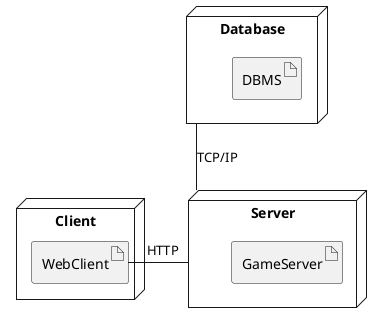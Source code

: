 @startuml

node Client {
    artifact WebClient
}
node Server {
    artifact GameServer
}

node Database {
    artifact DBMS
}

WebClient -right- Server : HTTP
Server -up- Database :    TCP/IP

@enduml
